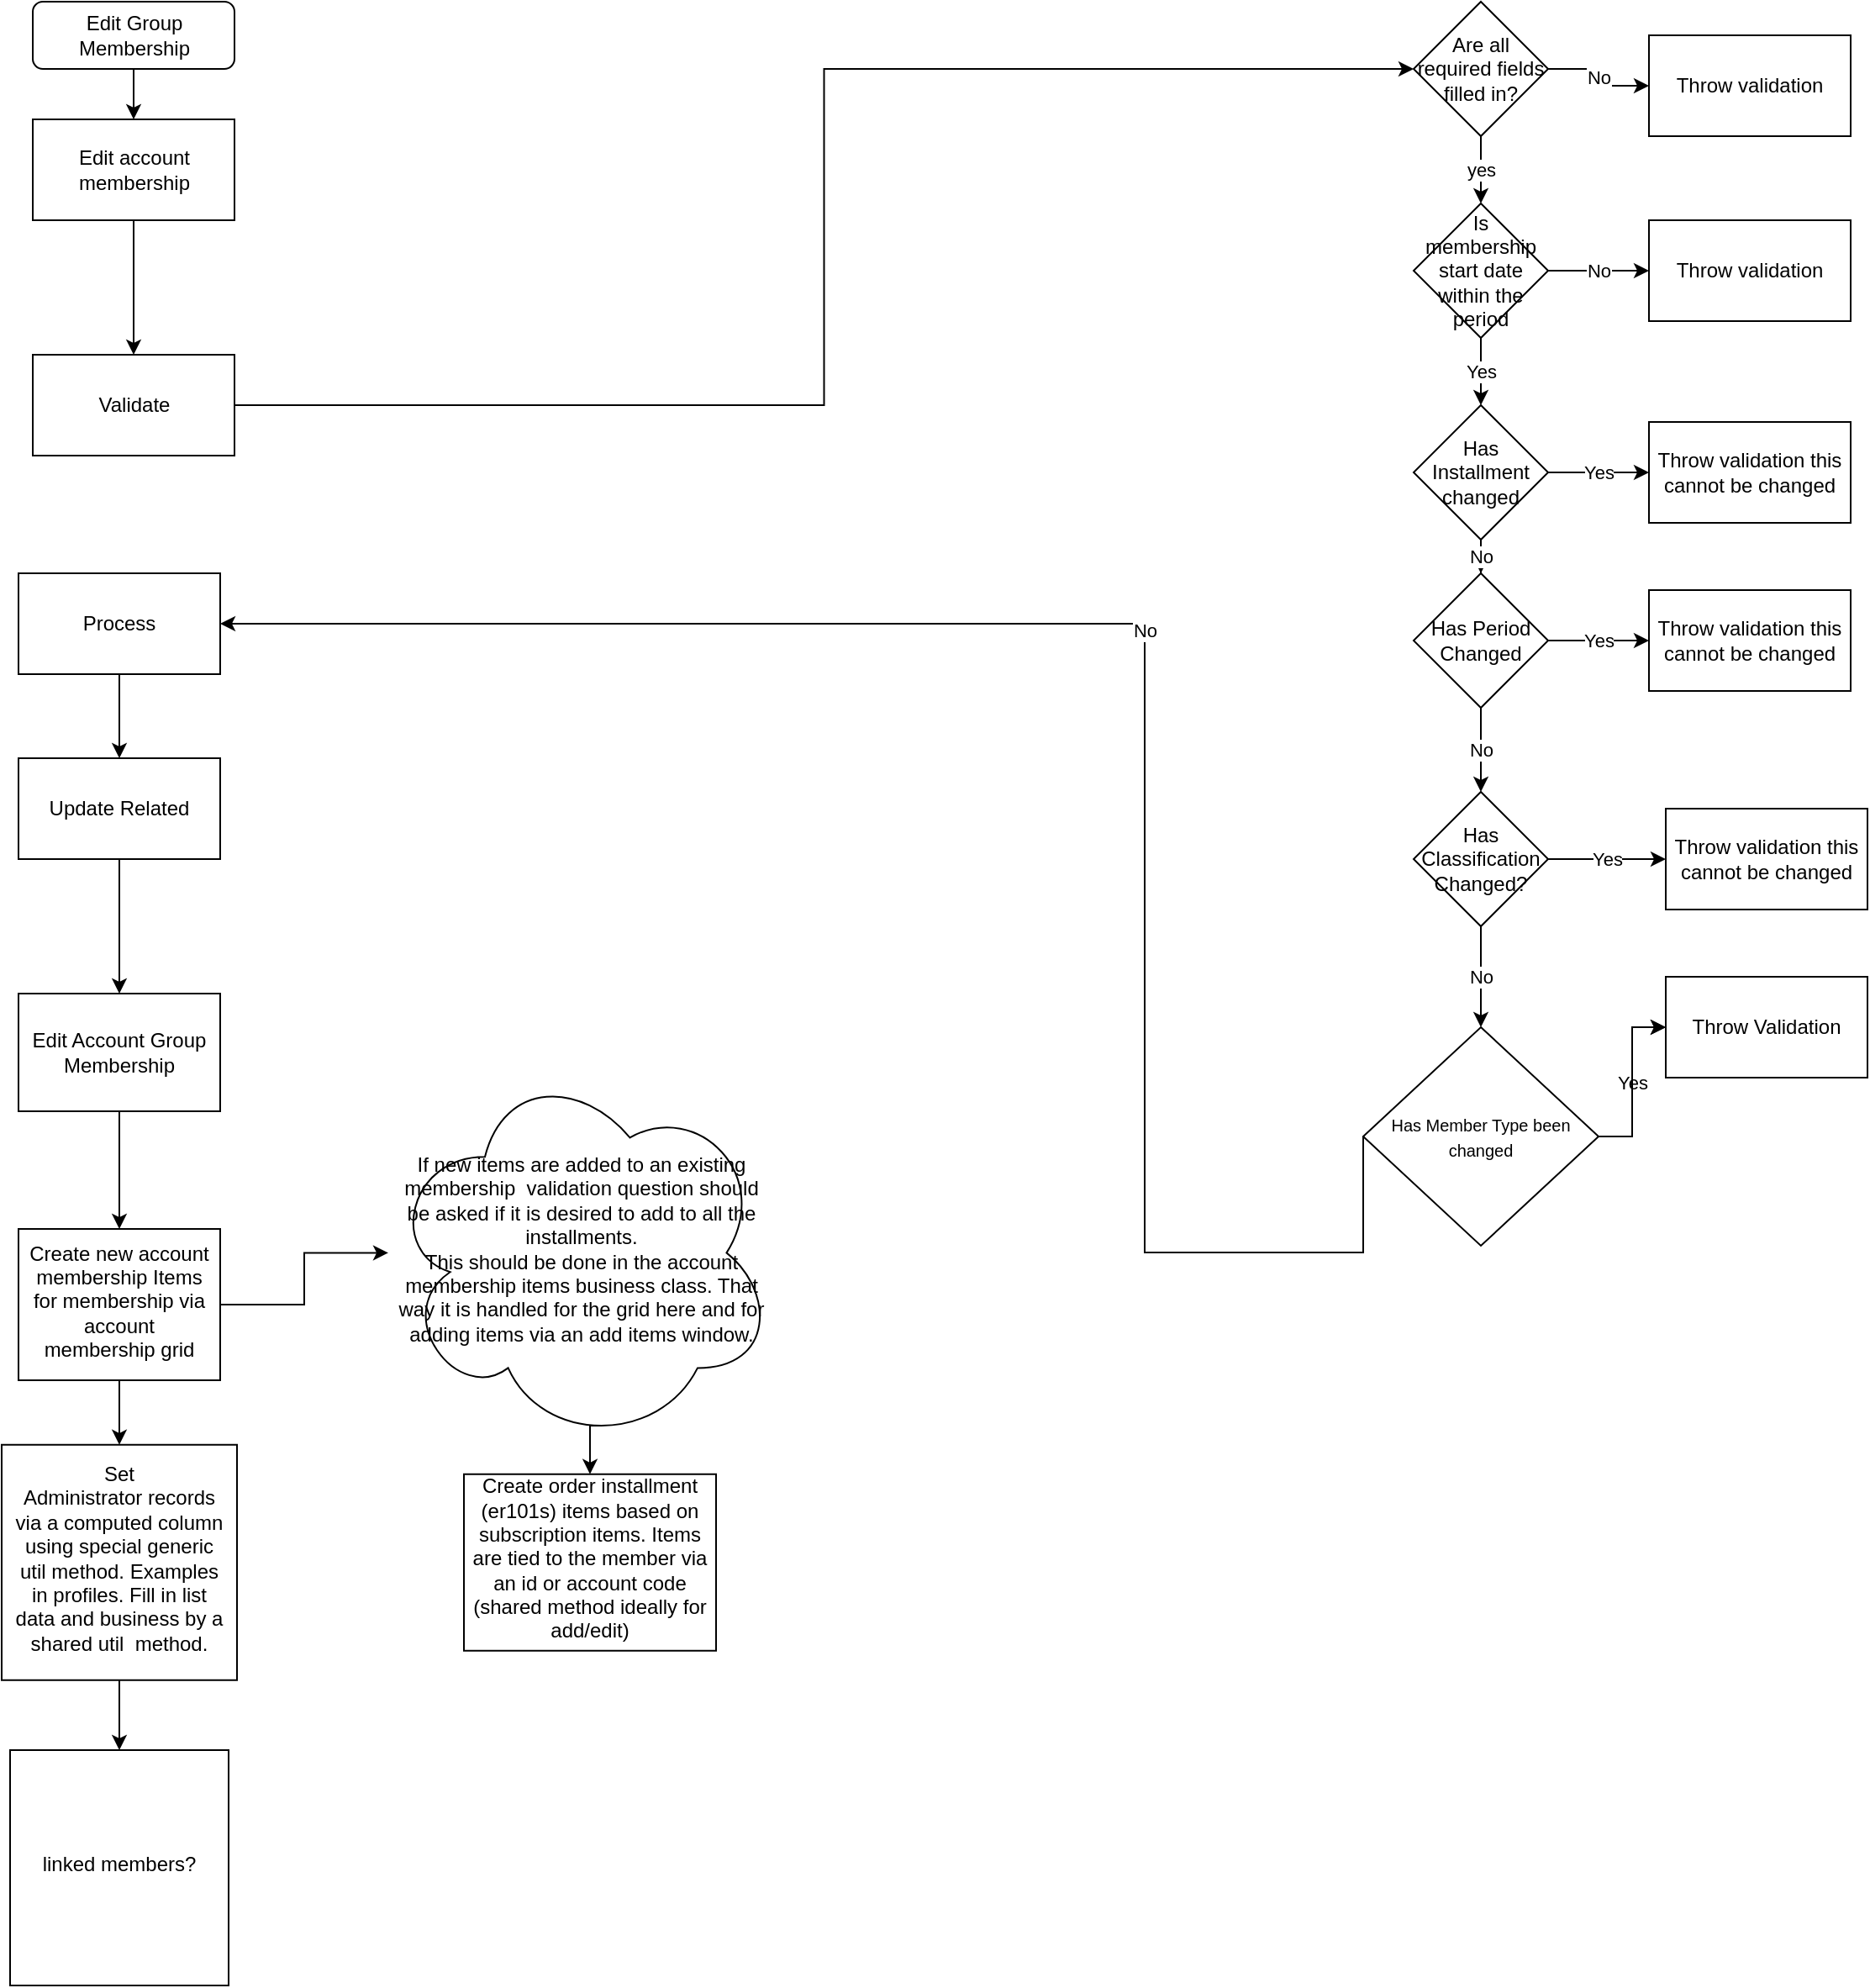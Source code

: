 <mxfile version="13.4.5" type="github">
  <diagram id="_DveeiFw1rA9gOVqHDl5" name="Page-1">
    <mxGraphModel dx="1422" dy="1862" grid="1" gridSize="10" guides="1" tooltips="1" connect="1" arrows="1" fold="1" page="1" pageScale="1" pageWidth="850" pageHeight="1100" math="0" shadow="0">
      <root>
        <mxCell id="0" />
        <mxCell id="1" parent="0" />
        <mxCell id="Qa1ZIfGvWoJUYzIrE15H-46" value="Edit Group Membership" style="rounded=1;whiteSpace=wrap;html=1;fontSize=12;glass=0;strokeWidth=1;shadow=0;" vertex="1" parent="1">
          <mxGeometry x="168.5" y="-80" width="120" height="40" as="geometry" />
        </mxCell>
        <mxCell id="Qa1ZIfGvWoJUYzIrE15H-47" value="No" style="edgeStyle=orthogonalEdgeStyle;rounded=0;orthogonalLoop=1;jettySize=auto;html=1;" edge="1" parent="1" source="Qa1ZIfGvWoJUYzIrE15H-49" target="Qa1ZIfGvWoJUYzIrE15H-50">
          <mxGeometry relative="1" as="geometry" />
        </mxCell>
        <mxCell id="Qa1ZIfGvWoJUYzIrE15H-48" value="yes" style="edgeStyle=orthogonalEdgeStyle;rounded=0;orthogonalLoop=1;jettySize=auto;html=1;" edge="1" parent="1" source="Qa1ZIfGvWoJUYzIrE15H-49" target="Qa1ZIfGvWoJUYzIrE15H-64">
          <mxGeometry relative="1" as="geometry" />
        </mxCell>
        <mxCell id="Qa1ZIfGvWoJUYzIrE15H-49" value="Are all required fields filled in?" style="rhombus;whiteSpace=wrap;html=1;rounded=0;" vertex="1" parent="1">
          <mxGeometry x="990" y="-80" width="80" height="80" as="geometry" />
        </mxCell>
        <mxCell id="Qa1ZIfGvWoJUYzIrE15H-50" value="Throw validation" style="whiteSpace=wrap;html=1;rounded=0;" vertex="1" parent="1">
          <mxGeometry x="1130" y="-60" width="120" height="60" as="geometry" />
        </mxCell>
        <mxCell id="Qa1ZIfGvWoJUYzIrE15H-104" value="" style="edgeStyle=orthogonalEdgeStyle;rounded=0;orthogonalLoop=1;jettySize=auto;html=1;" edge="1" parent="1" source="Qa1ZIfGvWoJUYzIrE15H-52" target="2">
          <mxGeometry relative="1" as="geometry" />
        </mxCell>
        <mxCell id="Qa1ZIfGvWoJUYzIrE15H-52" value="Update Related" style="whiteSpace=wrap;html=1;rounded=0;" vertex="1" parent="1">
          <mxGeometry x="160" y="370" width="120" height="60" as="geometry" />
        </mxCell>
        <mxCell id="Qa1ZIfGvWoJUYzIrE15H-53" value="" style="edgeStyle=orthogonalEdgeStyle;rounded=0;orthogonalLoop=1;jettySize=auto;html=1;" edge="1" parent="1" source="Qa1ZIfGvWoJUYzIrE15H-54" target="Qa1ZIfGvWoJUYzIrE15H-99">
          <mxGeometry relative="1" as="geometry" />
        </mxCell>
        <mxCell id="Qa1ZIfGvWoJUYzIrE15H-54" value="Edit account membership" style="rounded=0;whiteSpace=wrap;html=1;" vertex="1" parent="1">
          <mxGeometry x="168.5" y="-10" width="120" height="60" as="geometry" />
        </mxCell>
        <mxCell id="Qa1ZIfGvWoJUYzIrE15H-55" value="" style="edgeStyle=orthogonalEdgeStyle;rounded=0;orthogonalLoop=1;jettySize=auto;html=1;" edge="1" parent="1" source="Qa1ZIfGvWoJUYzIrE15H-46" target="Qa1ZIfGvWoJUYzIrE15H-54">
          <mxGeometry relative="1" as="geometry">
            <mxPoint x="228.5" y="-40" as="sourcePoint" />
            <mxPoint x="228.5" y="40" as="targetPoint" />
          </mxGeometry>
        </mxCell>
        <mxCell id="Qa1ZIfGvWoJUYzIrE15H-56" value="" style="edgeStyle=orthogonalEdgeStyle;rounded=0;orthogonalLoop=1;jettySize=auto;html=1;entryX=0.5;entryY=0;entryDx=0;entryDy=0;exitX=0.55;exitY=0.95;exitDx=0;exitDy=0;exitPerimeter=0;" edge="1" parent="1" source="Qa1ZIfGvWoJUYzIrE15H-100" target="Qa1ZIfGvWoJUYzIrE15H-60">
          <mxGeometry relative="1" as="geometry">
            <mxPoint x="220" y="780" as="targetPoint" />
          </mxGeometry>
        </mxCell>
        <mxCell id="Qa1ZIfGvWoJUYzIrE15H-57" value="" style="edgeStyle=orthogonalEdgeStyle;rounded=0;orthogonalLoop=1;jettySize=auto;html=1;" edge="1" parent="1" source="Qa1ZIfGvWoJUYzIrE15H-58" target="Qa1ZIfGvWoJUYzIrE15H-100">
          <mxGeometry relative="1" as="geometry" />
        </mxCell>
        <mxCell id="Qa1ZIfGvWoJUYzIrE15H-58" value="Create new account membership Items for membership via account membership grid" style="whiteSpace=wrap;html=1;shadow=0;strokeWidth=1;spacing=6;spacingTop=-4;" vertex="1" parent="1">
          <mxGeometry x="160" y="650" width="120" height="90" as="geometry" />
        </mxCell>
        <mxCell id="Qa1ZIfGvWoJUYzIrE15H-59" value="" style="edgeStyle=orthogonalEdgeStyle;rounded=0;orthogonalLoop=1;jettySize=auto;html=1;exitX=0.5;exitY=1;exitDx=0;exitDy=0;" edge="1" parent="1" source="Qa1ZIfGvWoJUYzIrE15H-58" target="Qa1ZIfGvWoJUYzIrE15H-69">
          <mxGeometry relative="1" as="geometry" />
        </mxCell>
        <mxCell id="Qa1ZIfGvWoJUYzIrE15H-60" value="Create order installment (er101s) items based on subscription items. Items are tied to the member via an id or account code (shared method ideally for add/edit)" style="whiteSpace=wrap;html=1;shadow=0;strokeWidth=1;spacing=6;spacingTop=-4;" vertex="1" parent="1">
          <mxGeometry x="425" y="795.88" width="150" height="105" as="geometry" />
        </mxCell>
        <mxCell id="Qa1ZIfGvWoJUYzIrE15H-61" value="No" style="edgeStyle=orthogonalEdgeStyle;rounded=0;orthogonalLoop=1;jettySize=auto;html=1;" edge="1" parent="1" source="Qa1ZIfGvWoJUYzIrE15H-64" target="Qa1ZIfGvWoJUYzIrE15H-65">
          <mxGeometry relative="1" as="geometry" />
        </mxCell>
        <mxCell id="Qa1ZIfGvWoJUYzIrE15H-62" value="No" style="edgeStyle=orthogonalEdgeStyle;rounded=0;orthogonalLoop=1;jettySize=auto;html=1;entryX=1;entryY=0.5;entryDx=0;entryDy=0;exitX=0;exitY=0.5;exitDx=0;exitDy=0;" edge="1" parent="1" source="Qa1ZIfGvWoJUYzIrE15H-72" target="Qa1ZIfGvWoJUYzIrE15H-67">
          <mxGeometry x="0.013" relative="1" as="geometry">
            <mxPoint x="470" y="510" as="targetPoint" />
            <mxPoint x="530" y="540" as="sourcePoint" />
            <Array as="points">
              <mxPoint x="830" y="664" />
              <mxPoint x="830" y="290" />
            </Array>
            <mxPoint as="offset" />
          </mxGeometry>
        </mxCell>
        <mxCell id="Qa1ZIfGvWoJUYzIrE15H-63" value="Yes" style="edgeStyle=orthogonalEdgeStyle;rounded=0;orthogonalLoop=1;jettySize=auto;html=1;" edge="1" parent="1" source="Qa1ZIfGvWoJUYzIrE15H-64" target="Qa1ZIfGvWoJUYzIrE15H-76">
          <mxGeometry relative="1" as="geometry" />
        </mxCell>
        <mxCell id="Qa1ZIfGvWoJUYzIrE15H-64" value="Is membership start date within the period" style="rhombus;whiteSpace=wrap;html=1;rounded=0;" vertex="1" parent="1">
          <mxGeometry x="990" y="40" width="80" height="80" as="geometry" />
        </mxCell>
        <mxCell id="Qa1ZIfGvWoJUYzIrE15H-65" value="&lt;span&gt;Throw validation&lt;/span&gt;" style="whiteSpace=wrap;html=1;rounded=0;" vertex="1" parent="1">
          <mxGeometry x="1130" y="50" width="120" height="60" as="geometry" />
        </mxCell>
        <mxCell id="Qa1ZIfGvWoJUYzIrE15H-66" value="" style="edgeStyle=orthogonalEdgeStyle;rounded=0;orthogonalLoop=1;jettySize=auto;html=1;entryX=0.5;entryY=0;entryDx=0;entryDy=0;" edge="1" parent="1" source="Qa1ZIfGvWoJUYzIrE15H-67" target="Qa1ZIfGvWoJUYzIrE15H-52">
          <mxGeometry relative="1" as="geometry">
            <mxPoint x="220" y="390" as="targetPoint" />
          </mxGeometry>
        </mxCell>
        <mxCell id="Qa1ZIfGvWoJUYzIrE15H-67" value="Process" style="whiteSpace=wrap;html=1;rounded=0;" vertex="1" parent="1">
          <mxGeometry x="160" y="260" width="120" height="60" as="geometry" />
        </mxCell>
        <mxCell id="Qa1ZIfGvWoJUYzIrE15H-68" style="edgeStyle=orthogonalEdgeStyle;rounded=0;orthogonalLoop=1;jettySize=auto;html=1;entryX=0.5;entryY=0;entryDx=0;entryDy=0;" edge="1" parent="1" source="Qa1ZIfGvWoJUYzIrE15H-69" target="Qa1ZIfGvWoJUYzIrE15H-101">
          <mxGeometry relative="1" as="geometry" />
        </mxCell>
        <mxCell id="Qa1ZIfGvWoJUYzIrE15H-69" value="Set&lt;br&gt;Administrator records via a computed column using special generic util method. Examples in profiles. Fill in list data and business by a shared util&amp;nbsp; method." style="whiteSpace=wrap;html=1;shadow=0;strokeWidth=1;spacing=6;spacingTop=-4;" vertex="1" parent="1">
          <mxGeometry x="150" y="778.38" width="140" height="140" as="geometry" />
        </mxCell>
        <mxCell id="Qa1ZIfGvWoJUYzIrE15H-70" value="Yes" style="edgeStyle=orthogonalEdgeStyle;rounded=0;orthogonalLoop=1;jettySize=auto;html=1;" edge="1" parent="1" source="Qa1ZIfGvWoJUYzIrE15H-72" target="Qa1ZIfGvWoJUYzIrE15H-73">
          <mxGeometry relative="1" as="geometry" />
        </mxCell>
        <mxCell id="Qa1ZIfGvWoJUYzIrE15H-71" value="" style="edgeStyle=orthogonalEdgeStyle;rounded=0;orthogonalLoop=1;jettySize=auto;html=1;" edge="1" parent="1" source="Qa1ZIfGvWoJUYzIrE15H-72" target="Qa1ZIfGvWoJUYzIrE15H-73">
          <mxGeometry relative="1" as="geometry" />
        </mxCell>
        <mxCell id="Qa1ZIfGvWoJUYzIrE15H-72" value="&lt;span style=&quot;font-size: 10px&quot;&gt;Has Member Type been changed&lt;/span&gt;" style="rhombus;whiteSpace=wrap;html=1;rounded=0;" vertex="1" parent="1">
          <mxGeometry x="960" y="530" width="140" height="130" as="geometry" />
        </mxCell>
        <mxCell id="Qa1ZIfGvWoJUYzIrE15H-73" value="Throw Validation" style="whiteSpace=wrap;html=1;rounded=0;" vertex="1" parent="1">
          <mxGeometry x="1140" y="500" width="120" height="60" as="geometry" />
        </mxCell>
        <mxCell id="Qa1ZIfGvWoJUYzIrE15H-74" value="No" style="edgeStyle=orthogonalEdgeStyle;rounded=0;orthogonalLoop=1;jettySize=auto;html=1;" edge="1" parent="1" source="Qa1ZIfGvWoJUYzIrE15H-76" target="Qa1ZIfGvWoJUYzIrE15H-79">
          <mxGeometry relative="1" as="geometry" />
        </mxCell>
        <mxCell id="Qa1ZIfGvWoJUYzIrE15H-75" value="Yes" style="edgeStyle=orthogonalEdgeStyle;rounded=0;orthogonalLoop=1;jettySize=auto;html=1;" edge="1" parent="1" source="Qa1ZIfGvWoJUYzIrE15H-76" target="Qa1ZIfGvWoJUYzIrE15H-83">
          <mxGeometry relative="1" as="geometry" />
        </mxCell>
        <mxCell id="Qa1ZIfGvWoJUYzIrE15H-76" value="Has Installment changed" style="rhombus;whiteSpace=wrap;html=1;rounded=0;" vertex="1" parent="1">
          <mxGeometry x="990" y="160" width="80" height="80" as="geometry" />
        </mxCell>
        <mxCell id="Qa1ZIfGvWoJUYzIrE15H-77" value="No" style="edgeStyle=orthogonalEdgeStyle;rounded=0;orthogonalLoop=1;jettySize=auto;html=1;entryX=0.5;entryY=0;entryDx=0;entryDy=0;" edge="1" parent="1" source="Qa1ZIfGvWoJUYzIrE15H-79" target="Qa1ZIfGvWoJUYzIrE15H-88">
          <mxGeometry relative="1" as="geometry">
            <mxPoint x="1030" y="370" as="targetPoint" />
          </mxGeometry>
        </mxCell>
        <mxCell id="Qa1ZIfGvWoJUYzIrE15H-78" value="Yes" style="edgeStyle=orthogonalEdgeStyle;rounded=0;orthogonalLoop=1;jettySize=auto;html=1;" edge="1" parent="1" source="Qa1ZIfGvWoJUYzIrE15H-79" target="Qa1ZIfGvWoJUYzIrE15H-84">
          <mxGeometry relative="1" as="geometry" />
        </mxCell>
        <mxCell id="Qa1ZIfGvWoJUYzIrE15H-79" value="Has Period Changed" style="rhombus;whiteSpace=wrap;html=1;rounded=0;" vertex="1" parent="1">
          <mxGeometry x="990" y="260" width="80" height="80" as="geometry" />
        </mxCell>
        <mxCell id="Qa1ZIfGvWoJUYzIrE15H-83" value="Throw validation this cannot be changed" style="whiteSpace=wrap;html=1;rounded=0;" vertex="1" parent="1">
          <mxGeometry x="1130" y="170" width="120" height="60" as="geometry" />
        </mxCell>
        <mxCell id="Qa1ZIfGvWoJUYzIrE15H-84" value="&lt;span&gt;Throw validation this cannot be changed&lt;/span&gt;" style="whiteSpace=wrap;html=1;rounded=0;" vertex="1" parent="1">
          <mxGeometry x="1130" y="270" width="120" height="60" as="geometry" />
        </mxCell>
        <mxCell id="Qa1ZIfGvWoJUYzIrE15H-86" value="Yes" style="edgeStyle=orthogonalEdgeStyle;rounded=0;orthogonalLoop=1;jettySize=auto;html=1;" edge="1" parent="1" source="Qa1ZIfGvWoJUYzIrE15H-88" target="Qa1ZIfGvWoJUYzIrE15H-89">
          <mxGeometry relative="1" as="geometry" />
        </mxCell>
        <mxCell id="Qa1ZIfGvWoJUYzIrE15H-106" value="No" style="edgeStyle=orthogonalEdgeStyle;rounded=0;orthogonalLoop=1;jettySize=auto;html=1;exitX=0.5;exitY=1;exitDx=0;exitDy=0;entryX=0.5;entryY=0;entryDx=0;entryDy=0;" edge="1" parent="1" source="Qa1ZIfGvWoJUYzIrE15H-88" target="Qa1ZIfGvWoJUYzIrE15H-72">
          <mxGeometry relative="1" as="geometry" />
        </mxCell>
        <mxCell id="Qa1ZIfGvWoJUYzIrE15H-88" value="Has Classification Changed?" style="rhombus;whiteSpace=wrap;html=1;rounded=0;" vertex="1" parent="1">
          <mxGeometry x="990" y="390" width="80" height="80" as="geometry" />
        </mxCell>
        <mxCell id="Qa1ZIfGvWoJUYzIrE15H-89" value="&lt;span&gt;Throw validation this cannot be changed&lt;/span&gt;" style="whiteSpace=wrap;html=1;rounded=0;" vertex="1" parent="1">
          <mxGeometry x="1140" y="400" width="120" height="60" as="geometry" />
        </mxCell>
        <mxCell id="Qa1ZIfGvWoJUYzIrE15H-98" value="" style="edgeStyle=orthogonalEdgeStyle;rounded=0;orthogonalLoop=1;jettySize=auto;html=1;entryX=0;entryY=0.5;entryDx=0;entryDy=0;" edge="1" parent="1" source="Qa1ZIfGvWoJUYzIrE15H-99" target="Qa1ZIfGvWoJUYzIrE15H-49">
          <mxGeometry relative="1" as="geometry">
            <mxPoint x="368.5" y="160" as="targetPoint" />
          </mxGeometry>
        </mxCell>
        <mxCell id="Qa1ZIfGvWoJUYzIrE15H-99" value="Validate" style="whiteSpace=wrap;html=1;rounded=0;" vertex="1" parent="1">
          <mxGeometry x="168.5" y="130" width="120" height="60" as="geometry" />
        </mxCell>
        <mxCell id="Qa1ZIfGvWoJUYzIrE15H-100" value="If new items are added to an existing membership&amp;nbsp; validation question should be asked if it is desired to add to all the installments.&lt;br&gt;This should be done in the account membership items business class. That way it is handled for the grid here and for adding items via an add items window." style="ellipse;shape=cloud;whiteSpace=wrap;html=1;shadow=0;strokeWidth=1;spacing=6;spacingTop=-4;" vertex="1" parent="1">
          <mxGeometry x="380" y="550" width="230" height="228.38" as="geometry" />
        </mxCell>
        <mxCell id="Qa1ZIfGvWoJUYzIrE15H-101" value="linked members?" style="whiteSpace=wrap;html=1;shadow=0;strokeWidth=1;spacing=6;spacingTop=-4;" vertex="1" parent="1">
          <mxGeometry x="155" y="960" width="130" height="140" as="geometry" />
        </mxCell>
        <mxCell id="Qa1ZIfGvWoJUYzIrE15H-105" value="" style="edgeStyle=orthogonalEdgeStyle;rounded=0;orthogonalLoop=1;jettySize=auto;html=1;" edge="1" parent="1" source="2" target="Qa1ZIfGvWoJUYzIrE15H-58">
          <mxGeometry relative="1" as="geometry" />
        </mxCell>
        <mxCell id="2" value="Edit Account Group Membership" style="whiteSpace=wrap;html=1;rounded=0;" vertex="1" parent="1">
          <mxGeometry x="160" y="510" width="120" height="70" as="geometry" />
        </mxCell>
      </root>
    </mxGraphModel>
  </diagram>
</mxfile>
